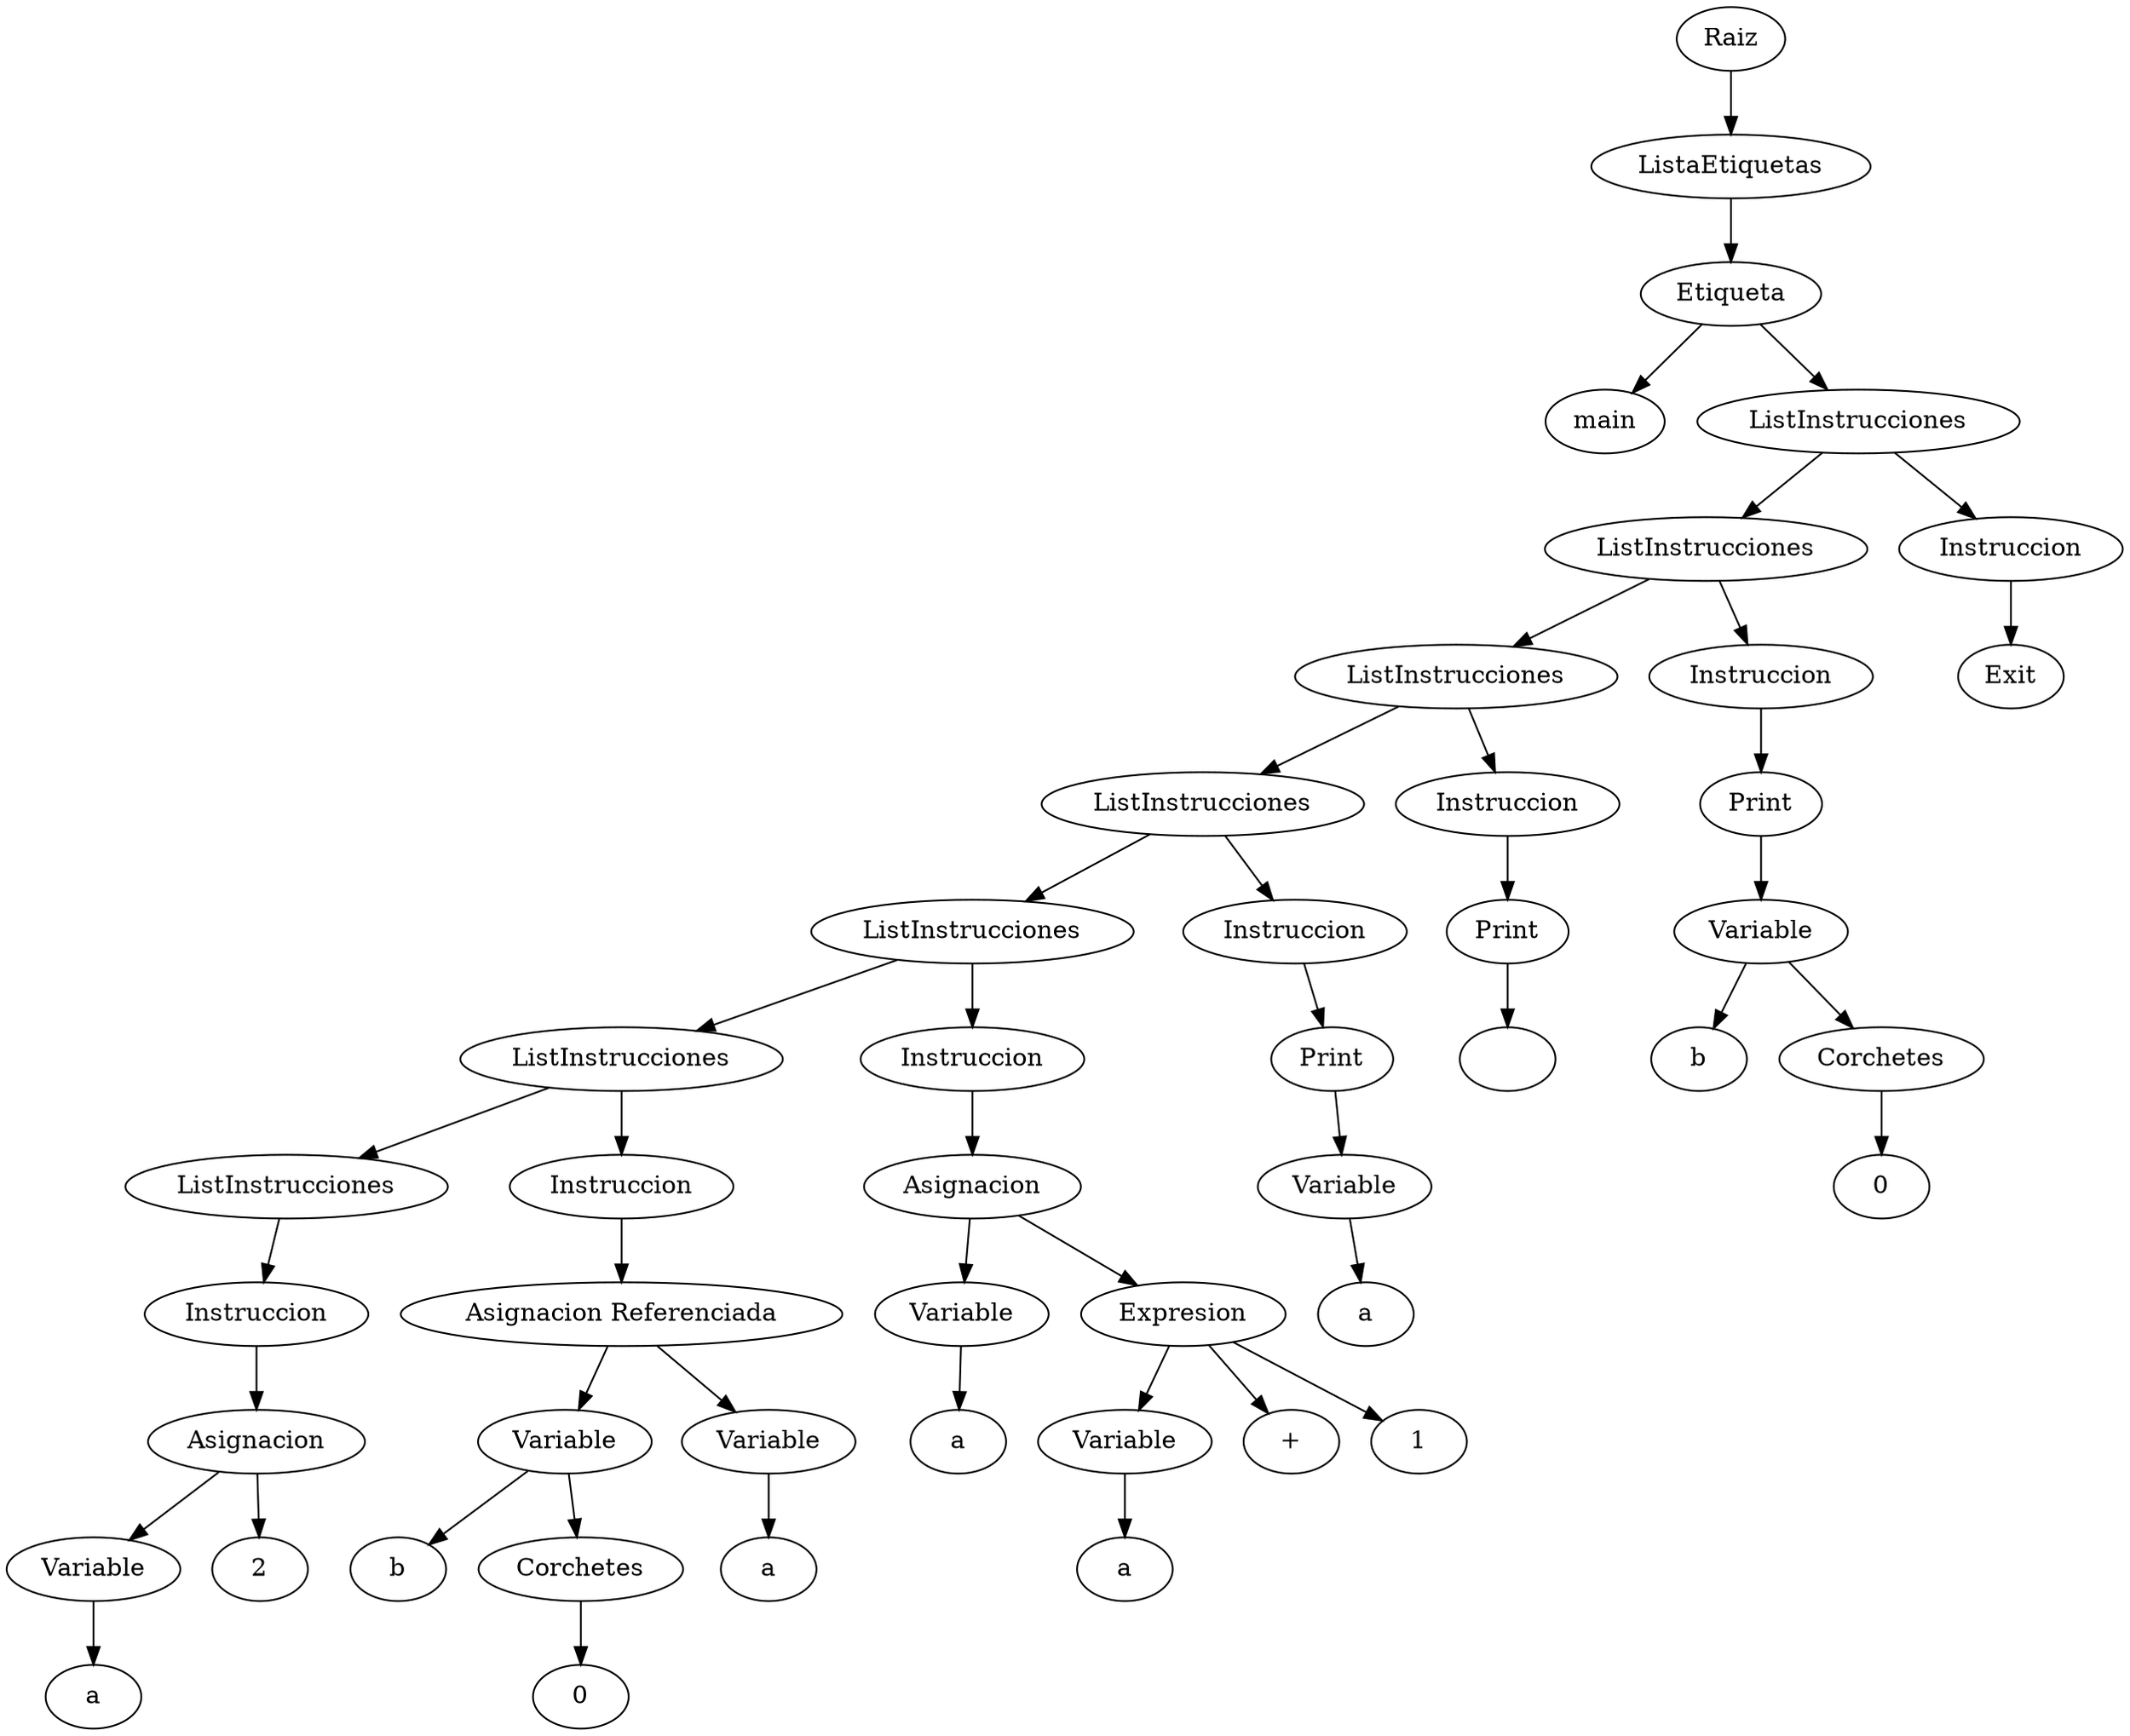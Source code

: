digraph arbolAST{
Raiz47 [label="Raiz"];
ListaEtiquetas46 [label="ListaEtiquetas"];
Etiqueta44 [label="Etiqueta"];
ID45 [label="main"];
ListInstrucciones43 [label="ListInstrucciones"];
ListInstrucciones40 [label="ListInstrucciones"];
ListInstrucciones33 [label="ListInstrucciones"];
ListInstrucciones29 [label="ListInstrucciones"];
ListInstrucciones24 [label="ListInstrucciones"];
ListInstrucciones14 [label="ListInstrucciones"];
ListInstrucciones5 [label="ListInstrucciones"];
Instruccion4 [label="Instruccion"];
Asignacion3 [label="Asignacion"];
Variable0 [label="Variable"];
ID1 [label="a"];
Entero2 [label="2"];
Instruccion13 [label="Instruccion"];
Asignacion12 [label="Asignacion Referenciada"];
Variable8 [label="Variable"];
ID9 [label="b"];
Corchetes7 [label="Corchetes"];
Entero6 [label="0"];
Variable10 [label="Variable"];
ID11 [label="a"];
Instruccion23 [label="Instruccion"];
Asignacion22 [label="Asignacion"];
Variable15 [label="Variable"];
ID16 [label="a"];
Exp20 [label="Expresion"];
Variable17 [label="Variable"];
ID18 [label="a"];
operador21 [label="+"];
Entero19 [label="1"];
Instruccion28 [label="Instruccion"];
Print27 [label="Print"];
Variable25 [label="Variable"];
ID26 [label="a"];
Instruccion32 [label="Instruccion"];
Print31 [label="Print"];
Cadena30 [label="\n"];
Instruccion39 [label="Instruccion"];
Print38 [label="Print"];
Variable36 [label="Variable"];
ID37 [label="b"];
Corchetes35 [label="Corchetes"];
Entero34 [label="0"];
Instruccion42 [label="Instruccion"];
Exit41 [label="Exit"];
Etiqueta44->ID45;
Variable0->ID1;
Asignacion3->Variable0;
Asignacion3->Entero2;
Instruccion4->Asignacion3;
ListInstrucciones5->Instruccion4;
ListInstrucciones14->ListInstrucciones5;
Variable8->ID9;
Corchetes7->Entero6;
Variable8->Corchetes7;
Asignacion12->Variable8;
Variable10->ID11;
Asignacion12->Variable10;
Instruccion13->Asignacion12;
ListInstrucciones14->Instruccion13;
ListInstrucciones24->ListInstrucciones14;
Variable15->ID16;
Asignacion22->Variable15;
Variable17->ID18;
Exp20->Variable17;
Exp20->operador21;
Exp20->Entero19;
Asignacion22->Exp20;
Instruccion23->Asignacion22;
ListInstrucciones24->Instruccion23;
ListInstrucciones29->ListInstrucciones24;
Variable25->ID26;
Print27->Variable25;
Instruccion28->Print27;
ListInstrucciones29->Instruccion28;
ListInstrucciones33->ListInstrucciones29;
Print31->Cadena30;
Instruccion32->Print31;
ListInstrucciones33->Instruccion32;
ListInstrucciones40->ListInstrucciones33;
Variable36->ID37;
Corchetes35->Entero34;
Variable36->Corchetes35;
Print38->Variable36;
Instruccion39->Print38;
ListInstrucciones40->Instruccion39;
ListInstrucciones43->ListInstrucciones40;
Instruccion42->Exit41;
ListInstrucciones43->Instruccion42;
Etiqueta44->ListInstrucciones43;
ListaEtiquetas46->Etiqueta44;
Raiz47->ListaEtiquetas46;
}
